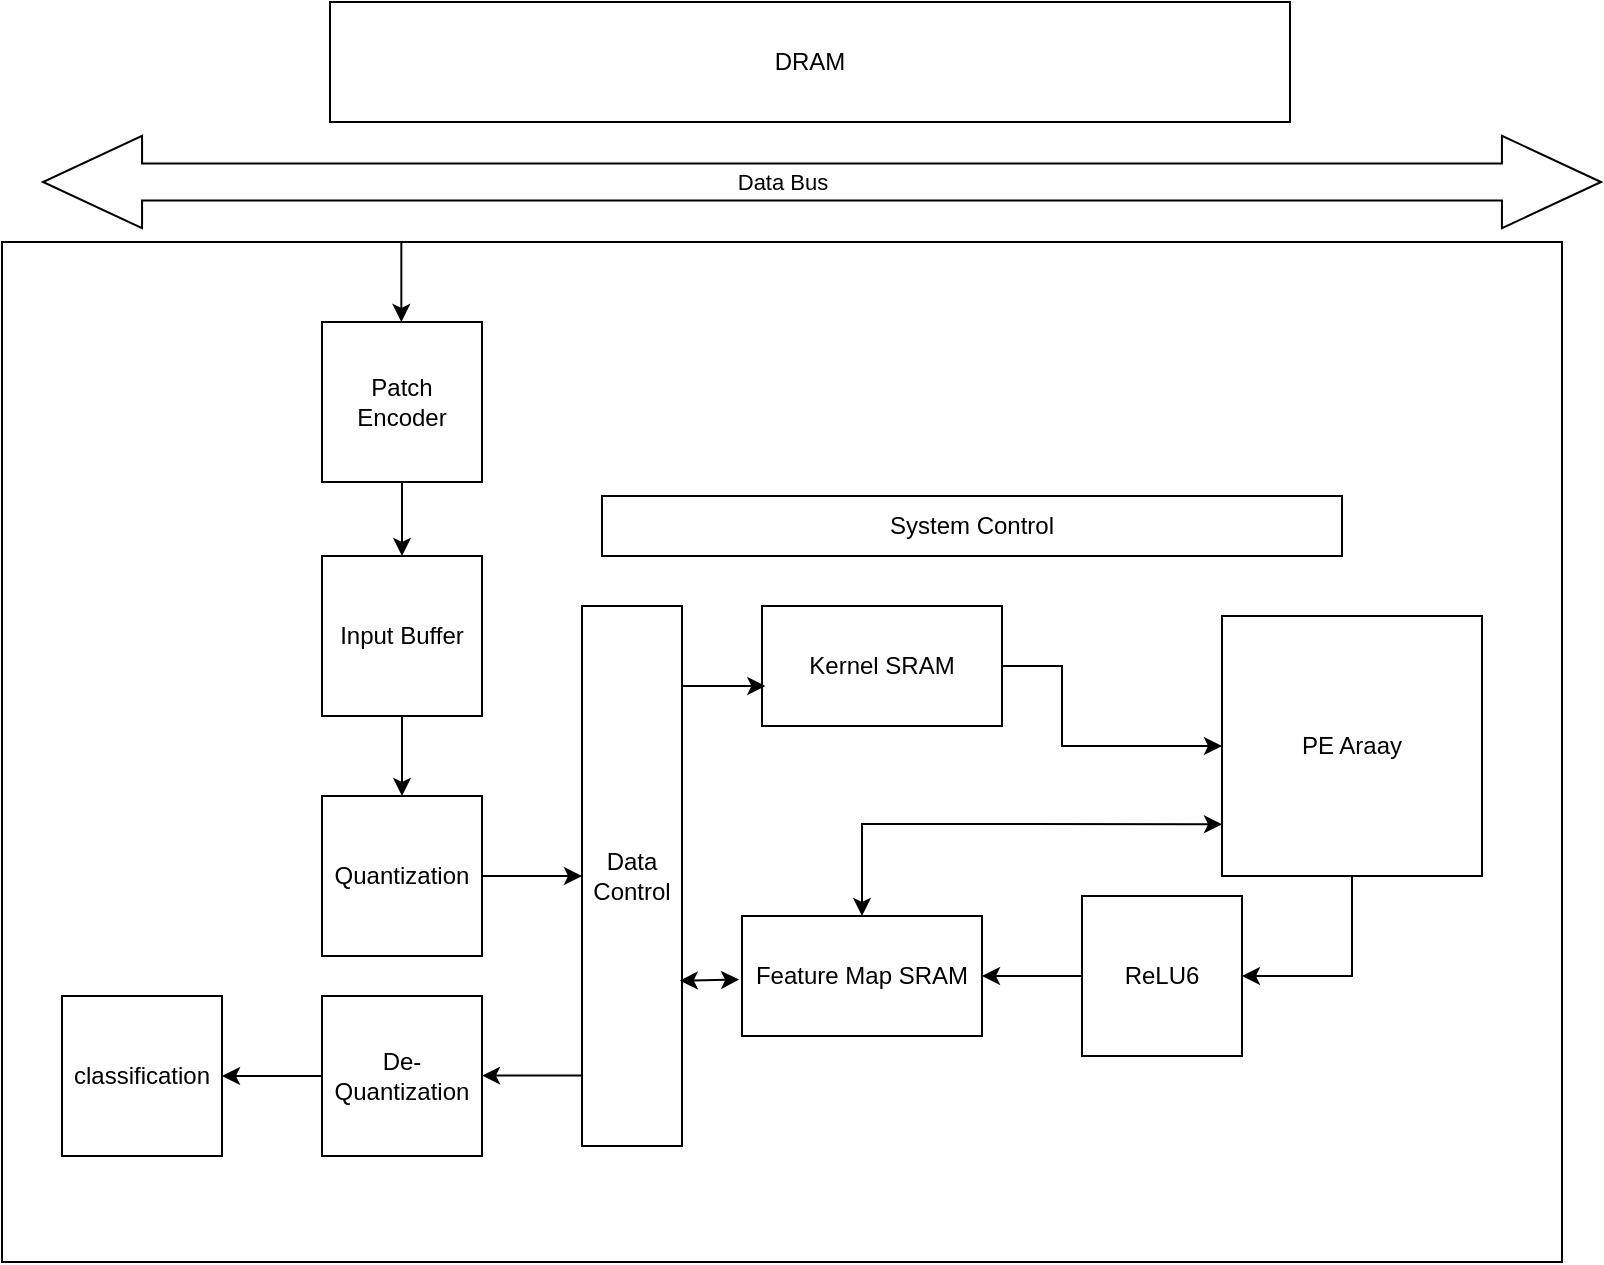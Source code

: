 <mxfile version="26.0.11">
  <diagram name="第 1 页" id="R4DH0BJwS-mU8cT8XBzc">
    <mxGraphModel dx="911" dy="460" grid="1" gridSize="10" guides="1" tooltips="1" connect="1" arrows="1" fold="1" page="1" pageScale="1" pageWidth="827" pageHeight="1169" math="0" shadow="0">
      <root>
        <mxCell id="0" />
        <mxCell id="1" parent="0" />
        <mxCell id="OkDpywnv8kksOyAQZFO7-1" value="DRAM" style="rounded=0;whiteSpace=wrap;html=1;" parent="1" vertex="1">
          <mxGeometry x="174" y="100" width="480" height="60" as="geometry" />
        </mxCell>
        <mxCell id="OkDpywnv8kksOyAQZFO7-6" value="" style="rounded=0;whiteSpace=wrap;html=1;" parent="1" vertex="1">
          <mxGeometry x="10" y="220" width="780" height="510" as="geometry" />
        </mxCell>
        <mxCell id="OkDpywnv8kksOyAQZFO7-24" style="edgeStyle=orthogonalEdgeStyle;rounded=0;orthogonalLoop=1;jettySize=auto;html=1;exitX=1;exitY=0.5;exitDx=0;exitDy=0;" parent="1" source="OkDpywnv8kksOyAQZFO7-8" target="OkDpywnv8kksOyAQZFO7-9" edge="1">
          <mxGeometry relative="1" as="geometry">
            <Array as="points">
              <mxPoint x="540" y="432" />
              <mxPoint x="540" y="472" />
            </Array>
          </mxGeometry>
        </mxCell>
        <mxCell id="OkDpywnv8kksOyAQZFO7-8" value="Kernel SRAM" style="rounded=0;whiteSpace=wrap;html=1;" parent="1" vertex="1">
          <mxGeometry x="390" y="402" width="120" height="60" as="geometry" />
        </mxCell>
        <mxCell id="4Cb8X_QxTUA7RpCp9qkw-6" value="" style="edgeStyle=orthogonalEdgeStyle;rounded=0;orthogonalLoop=1;jettySize=auto;html=1;entryX=1;entryY=0.5;entryDx=0;entryDy=0;" edge="1" parent="1" source="OkDpywnv8kksOyAQZFO7-9" target="4Cb8X_QxTUA7RpCp9qkw-1">
          <mxGeometry relative="1" as="geometry">
            <mxPoint x="685" y="652" as="targetPoint" />
          </mxGeometry>
        </mxCell>
        <mxCell id="OkDpywnv8kksOyAQZFO7-9" value="PE Araay" style="whiteSpace=wrap;html=1;aspect=fixed;" parent="1" vertex="1">
          <mxGeometry x="620" y="407" width="130" height="130" as="geometry" />
        </mxCell>
        <mxCell id="OkDpywnv8kksOyAQZFO7-10" value="System Control" style="rounded=0;whiteSpace=wrap;html=1;" parent="1" vertex="1">
          <mxGeometry x="310" y="347" width="370" height="30" as="geometry" />
        </mxCell>
        <mxCell id="OkDpywnv8kksOyAQZFO7-11" value="Data Control" style="rounded=0;whiteSpace=wrap;html=1;" parent="1" vertex="1">
          <mxGeometry x="300" y="402" width="50" height="270" as="geometry" />
        </mxCell>
        <mxCell id="OkDpywnv8kksOyAQZFO7-22" value="" style="edgeStyle=orthogonalEdgeStyle;rounded=0;orthogonalLoop=1;jettySize=auto;html=1;" parent="1" source="OkDpywnv8kksOyAQZFO7-12" target="OkDpywnv8kksOyAQZFO7-11" edge="1">
          <mxGeometry relative="1" as="geometry" />
        </mxCell>
        <mxCell id="OkDpywnv8kksOyAQZFO7-12" value="Quantization" style="whiteSpace=wrap;html=1;aspect=fixed;" parent="1" vertex="1">
          <mxGeometry x="170" y="497" width="80" height="80" as="geometry" />
        </mxCell>
        <mxCell id="OkDpywnv8kksOyAQZFO7-16" value="" style="edgeStyle=orthogonalEdgeStyle;rounded=0;orthogonalLoop=1;jettySize=auto;html=1;" parent="1" source="OkDpywnv8kksOyAQZFO7-13" target="OkDpywnv8kksOyAQZFO7-12" edge="1">
          <mxGeometry relative="1" as="geometry" />
        </mxCell>
        <mxCell id="OkDpywnv8kksOyAQZFO7-13" value="Input Buffer" style="whiteSpace=wrap;html=1;aspect=fixed;" parent="1" vertex="1">
          <mxGeometry x="170" y="377" width="80" height="80" as="geometry" />
        </mxCell>
        <mxCell id="OkDpywnv8kksOyAQZFO7-14" value="" style="endArrow=classic;html=1;rounded=0;entryX=0.5;entryY=0;entryDx=0;entryDy=0;" parent="1" target="OkDpywnv8kksOyAQZFO7-13" edge="1">
          <mxGeometry width="50" height="50" relative="1" as="geometry">
            <mxPoint x="210" y="337" as="sourcePoint" />
            <mxPoint x="440" y="337" as="targetPoint" />
            <Array as="points">
              <mxPoint x="210" y="347" />
            </Array>
          </mxGeometry>
        </mxCell>
        <mxCell id="OkDpywnv8kksOyAQZFO7-19" value="Feature Map SRAM" style="rounded=0;whiteSpace=wrap;html=1;" parent="1" vertex="1">
          <mxGeometry x="380" y="557" width="120" height="60" as="geometry" />
        </mxCell>
        <mxCell id="OkDpywnv8kksOyAQZFO7-23" style="edgeStyle=orthogonalEdgeStyle;rounded=0;orthogonalLoop=1;jettySize=auto;html=1;entryX=0;entryY=0.801;entryDx=0;entryDy=0;entryPerimeter=0;startArrow=classic;startFill=1;" parent="1" source="OkDpywnv8kksOyAQZFO7-19" target="OkDpywnv8kksOyAQZFO7-9" edge="1">
          <mxGeometry relative="1" as="geometry">
            <Array as="points">
              <mxPoint x="520" y="511" />
              <mxPoint x="520" y="511" />
            </Array>
          </mxGeometry>
        </mxCell>
        <mxCell id="OkDpywnv8kksOyAQZFO7-26" value="classification" style="whiteSpace=wrap;html=1;aspect=fixed;" parent="1" vertex="1">
          <mxGeometry x="40" y="597" width="80" height="80" as="geometry" />
        </mxCell>
        <mxCell id="OkDpywnv8kksOyAQZFO7-27" style="edgeStyle=orthogonalEdgeStyle;rounded=0;orthogonalLoop=1;jettySize=auto;html=1;entryX=0.014;entryY=0.667;entryDx=0;entryDy=0;entryPerimeter=0;" parent="1" source="OkDpywnv8kksOyAQZFO7-11" target="OkDpywnv8kksOyAQZFO7-8" edge="1">
          <mxGeometry relative="1" as="geometry">
            <Array as="points">
              <mxPoint x="370" y="442" />
              <mxPoint x="370" y="442" />
            </Array>
          </mxGeometry>
        </mxCell>
        <mxCell id="5t1o25Z8IsedIhIc5Su0-6" value="" style="edgeStyle=orthogonalEdgeStyle;rounded=0;orthogonalLoop=1;jettySize=auto;html=1;" parent="1" source="ebzPi23pfYSnqGrzwmWH-1" target="OkDpywnv8kksOyAQZFO7-26" edge="1">
          <mxGeometry relative="1" as="geometry" />
        </mxCell>
        <mxCell id="ebzPi23pfYSnqGrzwmWH-1" value="De-Quantization" style="whiteSpace=wrap;html=1;aspect=fixed;" parent="1" vertex="1">
          <mxGeometry x="170" y="597" width="80" height="80" as="geometry" />
        </mxCell>
        <mxCell id="ebzPi23pfYSnqGrzwmWH-2" value="" style="shape=flexArrow;endArrow=classic;startArrow=classic;html=1;rounded=0;startWidth=26.667;startSize=16.176;endWidth=26.667;endSize=16.176;width=18.571;" parent="1" edge="1">
          <mxGeometry width="100" height="100" relative="1" as="geometry">
            <mxPoint x="30" y="190" as="sourcePoint" />
            <mxPoint x="810" y="190" as="targetPoint" />
          </mxGeometry>
        </mxCell>
        <mxCell id="ebzPi23pfYSnqGrzwmWH-3" value="Data Bus" style="edgeLabel;html=1;align=center;verticalAlign=middle;resizable=0;points=[];" parent="ebzPi23pfYSnqGrzwmWH-2" vertex="1" connectable="0">
          <mxGeometry x="0.068" y="-2" relative="1" as="geometry">
            <mxPoint x="-47" y="-2" as="offset" />
          </mxGeometry>
        </mxCell>
        <mxCell id="5t1o25Z8IsedIhIc5Su0-1" value="Patch Encoder" style="whiteSpace=wrap;html=1;aspect=fixed;" parent="1" vertex="1">
          <mxGeometry x="170" y="260" width="80" height="80" as="geometry" />
        </mxCell>
        <mxCell id="5t1o25Z8IsedIhIc5Su0-8" value="" style="edgeStyle=orthogonalEdgeStyle;rounded=0;orthogonalLoop=1;jettySize=auto;html=1;" parent="1" edge="1">
          <mxGeometry relative="1" as="geometry">
            <mxPoint x="300" y="636.81" as="sourcePoint" />
            <mxPoint x="250" y="636.81" as="targetPoint" />
          </mxGeometry>
        </mxCell>
        <mxCell id="5t1o25Z8IsedIhIc5Su0-9" value="" style="endArrow=classic;html=1;rounded=0;entryX=0.5;entryY=0;entryDx=0;entryDy=0;" parent="1" edge="1">
          <mxGeometry width="50" height="50" relative="1" as="geometry">
            <mxPoint x="209.67" y="220" as="sourcePoint" />
            <mxPoint x="209.67" y="260" as="targetPoint" />
            <Array as="points">
              <mxPoint x="209.67" y="230" />
            </Array>
          </mxGeometry>
        </mxCell>
        <mxCell id="4Cb8X_QxTUA7RpCp9qkw-7" value="" style="edgeStyle=orthogonalEdgeStyle;rounded=0;orthogonalLoop=1;jettySize=auto;html=1;" edge="1" parent="1" source="4Cb8X_QxTUA7RpCp9qkw-1" target="OkDpywnv8kksOyAQZFO7-19">
          <mxGeometry relative="1" as="geometry" />
        </mxCell>
        <mxCell id="4Cb8X_QxTUA7RpCp9qkw-1" value="ReLU6" style="whiteSpace=wrap;html=1;aspect=fixed;" vertex="1" parent="1">
          <mxGeometry x="550" y="547" width="80" height="80" as="geometry" />
        </mxCell>
        <mxCell id="4Cb8X_QxTUA7RpCp9qkw-2" value="" style="endArrow=classic;startArrow=classic;html=1;rounded=0;entryX=-0.012;entryY=0.53;entryDx=0;entryDy=0;exitX=0.978;exitY=0.694;exitDx=0;exitDy=0;exitPerimeter=0;entryPerimeter=0;" edge="1" parent="1" source="OkDpywnv8kksOyAQZFO7-11" target="OkDpywnv8kksOyAQZFO7-19">
          <mxGeometry width="50" height="50" relative="1" as="geometry">
            <mxPoint x="360" y="580" as="sourcePoint" />
            <mxPoint x="410" y="530" as="targetPoint" />
          </mxGeometry>
        </mxCell>
      </root>
    </mxGraphModel>
  </diagram>
</mxfile>
